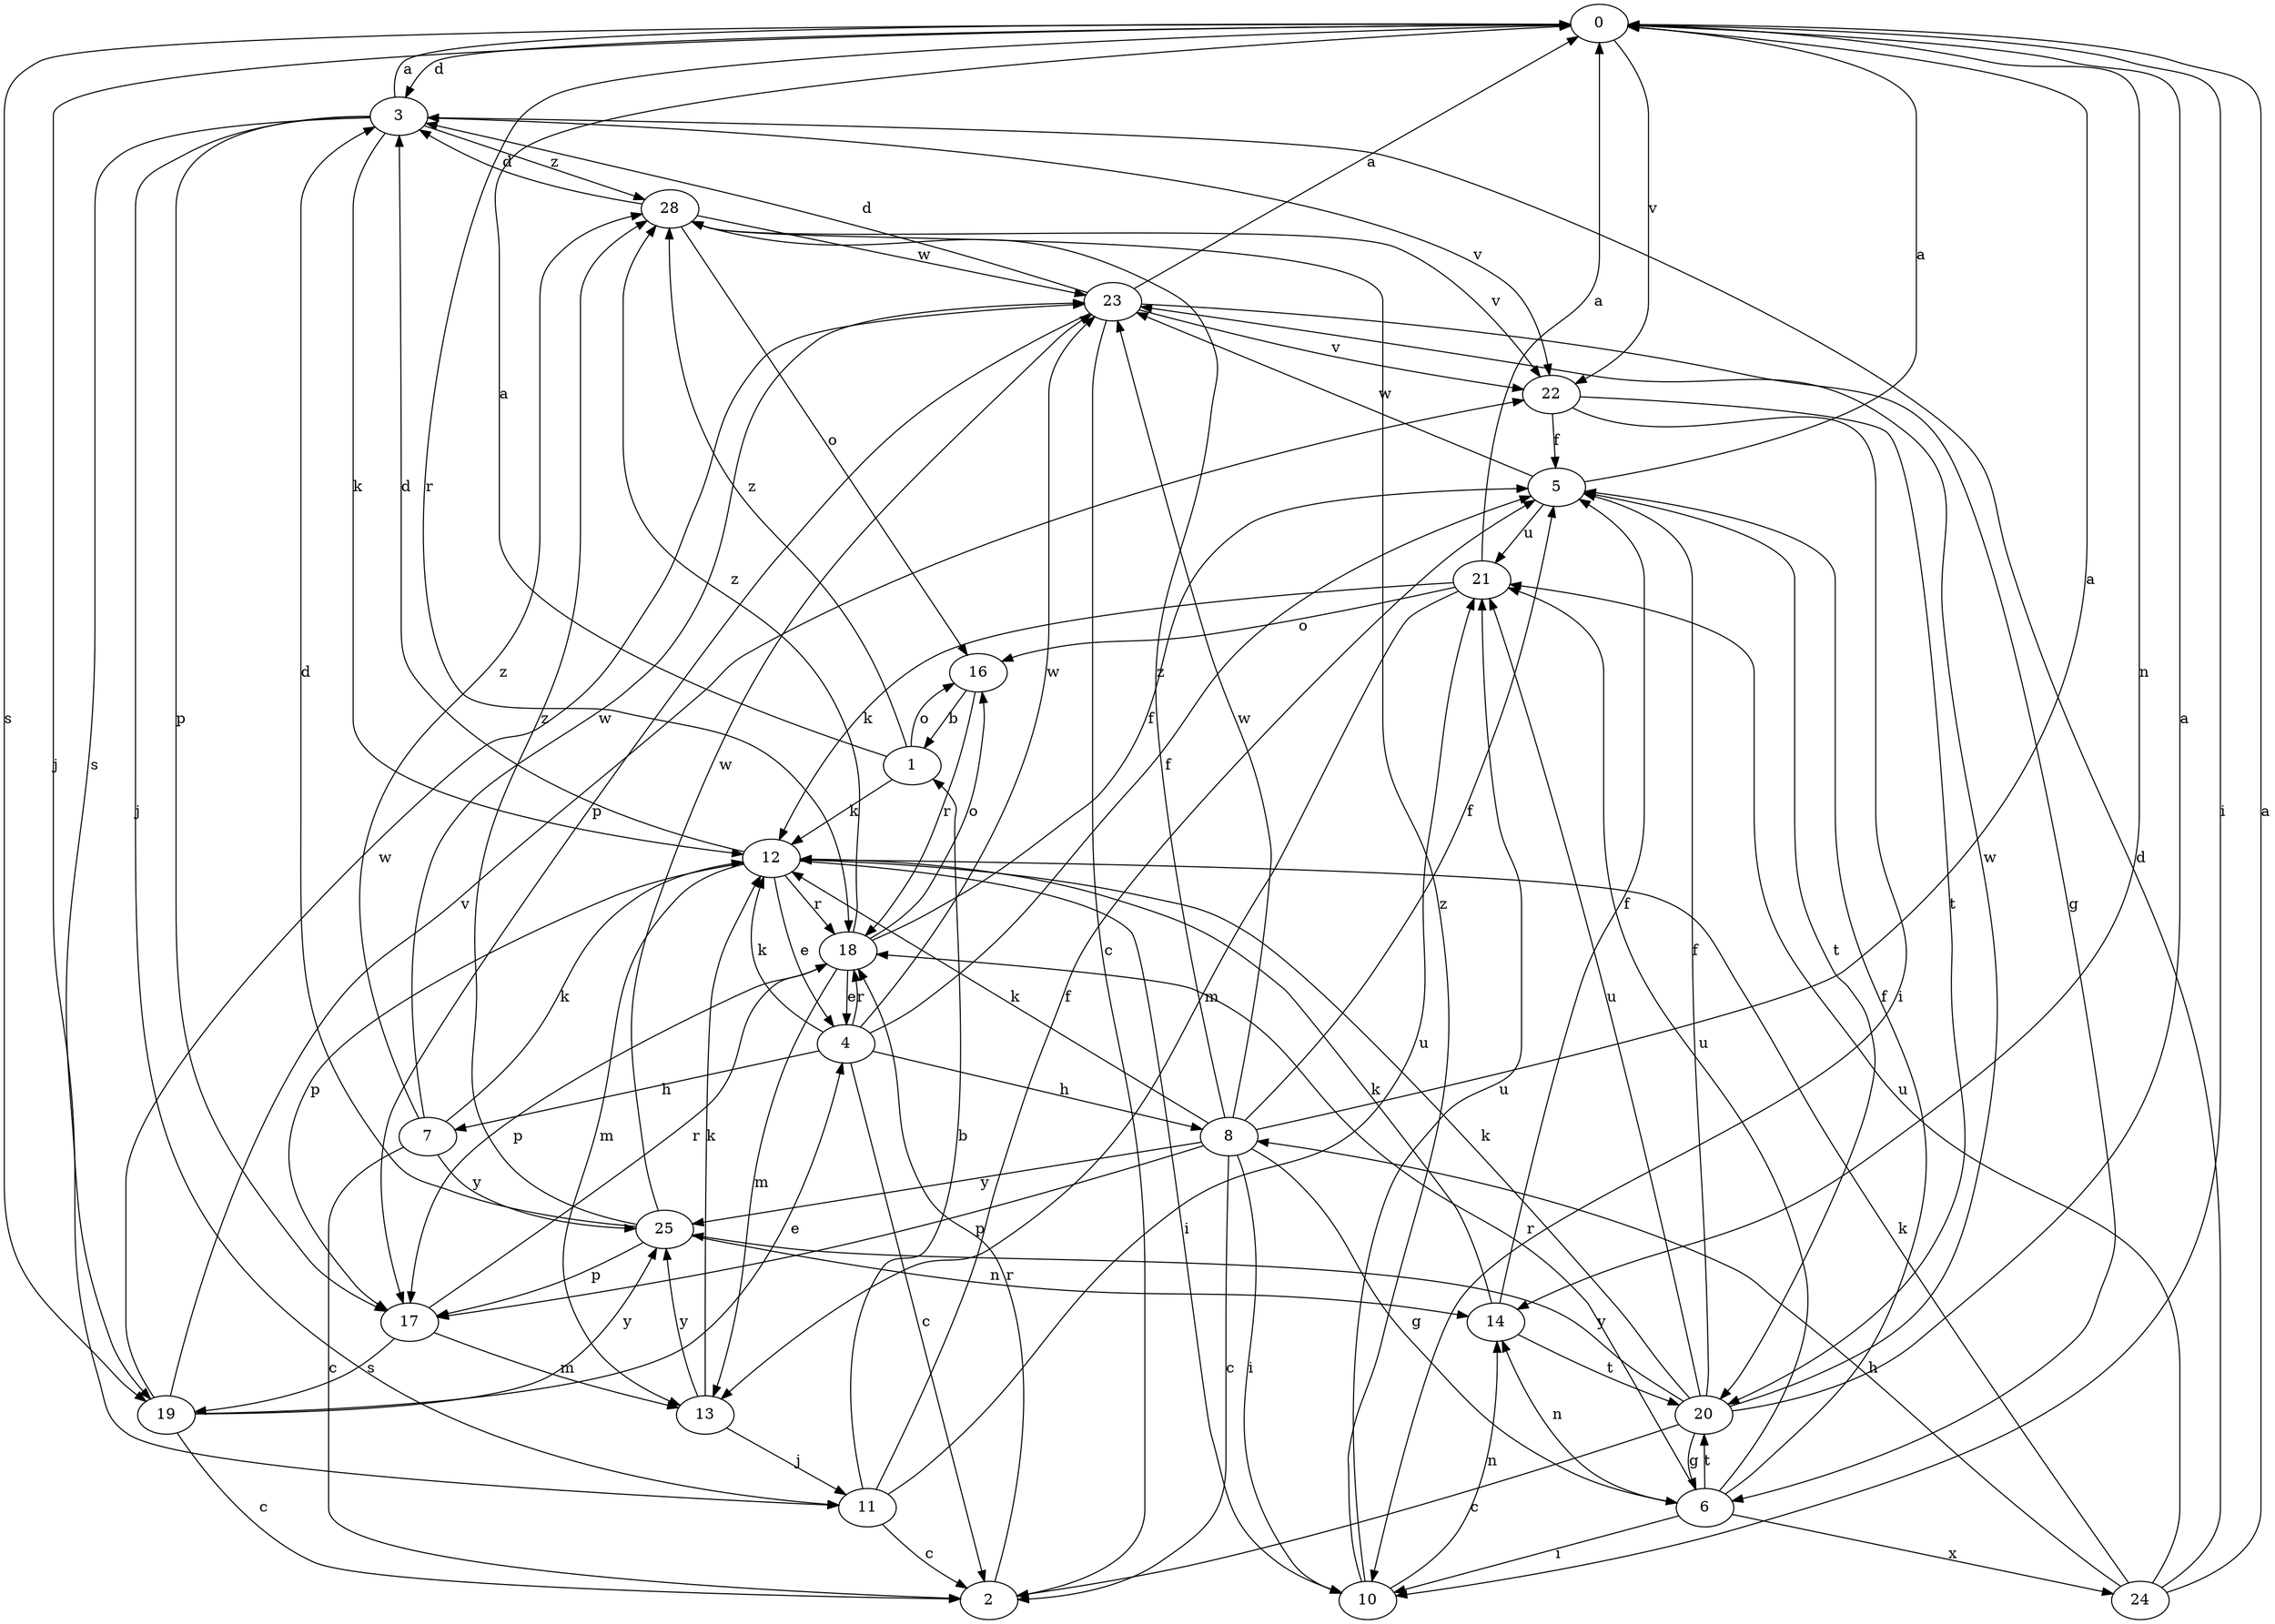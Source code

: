 strict digraph  {
0;
1;
2;
3;
4;
5;
6;
7;
8;
10;
11;
12;
13;
14;
16;
17;
18;
19;
20;
21;
22;
23;
24;
25;
28;
0 -> 3  [label=d];
0 -> 10  [label=i];
0 -> 11  [label=j];
0 -> 14  [label=n];
0 -> 18  [label=r];
0 -> 19  [label=s];
0 -> 22  [label=v];
1 -> 0  [label=a];
1 -> 12  [label=k];
1 -> 16  [label=o];
1 -> 28  [label=z];
2 -> 18  [label=r];
3 -> 0  [label=a];
3 -> 11  [label=j];
3 -> 12  [label=k];
3 -> 17  [label=p];
3 -> 19  [label=s];
3 -> 22  [label=v];
3 -> 28  [label=z];
4 -> 2  [label=c];
4 -> 5  [label=f];
4 -> 7  [label=h];
4 -> 8  [label=h];
4 -> 12  [label=k];
4 -> 18  [label=r];
4 -> 23  [label=w];
5 -> 0  [label=a];
5 -> 20  [label=t];
5 -> 21  [label=u];
5 -> 23  [label=w];
6 -> 5  [label=f];
6 -> 10  [label=i];
6 -> 14  [label=n];
6 -> 18  [label=r];
6 -> 20  [label=t];
6 -> 21  [label=u];
6 -> 24  [label=x];
7 -> 2  [label=c];
7 -> 12  [label=k];
7 -> 23  [label=w];
7 -> 25  [label=y];
7 -> 28  [label=z];
8 -> 0  [label=a];
8 -> 2  [label=c];
8 -> 5  [label=f];
8 -> 6  [label=g];
8 -> 10  [label=i];
8 -> 12  [label=k];
8 -> 17  [label=p];
8 -> 23  [label=w];
8 -> 25  [label=y];
8 -> 28  [label=z];
10 -> 14  [label=n];
10 -> 21  [label=u];
10 -> 28  [label=z];
11 -> 1  [label=b];
11 -> 2  [label=c];
11 -> 5  [label=f];
11 -> 21  [label=u];
12 -> 3  [label=d];
12 -> 4  [label=e];
12 -> 10  [label=i];
12 -> 13  [label=m];
12 -> 17  [label=p];
12 -> 18  [label=r];
13 -> 11  [label=j];
13 -> 12  [label=k];
13 -> 25  [label=y];
14 -> 5  [label=f];
14 -> 12  [label=k];
14 -> 20  [label=t];
16 -> 1  [label=b];
16 -> 18  [label=r];
17 -> 13  [label=m];
17 -> 18  [label=r];
17 -> 19  [label=s];
18 -> 4  [label=e];
18 -> 5  [label=f];
18 -> 13  [label=m];
18 -> 16  [label=o];
18 -> 17  [label=p];
18 -> 28  [label=z];
19 -> 2  [label=c];
19 -> 4  [label=e];
19 -> 22  [label=v];
19 -> 23  [label=w];
19 -> 25  [label=y];
20 -> 0  [label=a];
20 -> 2  [label=c];
20 -> 5  [label=f];
20 -> 6  [label=g];
20 -> 12  [label=k];
20 -> 21  [label=u];
20 -> 23  [label=w];
20 -> 25  [label=y];
21 -> 0  [label=a];
21 -> 12  [label=k];
21 -> 13  [label=m];
21 -> 16  [label=o];
22 -> 5  [label=f];
22 -> 10  [label=i];
22 -> 20  [label=t];
23 -> 0  [label=a];
23 -> 2  [label=c];
23 -> 3  [label=d];
23 -> 6  [label=g];
23 -> 17  [label=p];
23 -> 22  [label=v];
24 -> 0  [label=a];
24 -> 3  [label=d];
24 -> 8  [label=h];
24 -> 12  [label=k];
24 -> 21  [label=u];
25 -> 3  [label=d];
25 -> 14  [label=n];
25 -> 17  [label=p];
25 -> 23  [label=w];
25 -> 28  [label=z];
28 -> 3  [label=d];
28 -> 16  [label=o];
28 -> 22  [label=v];
28 -> 23  [label=w];
}
